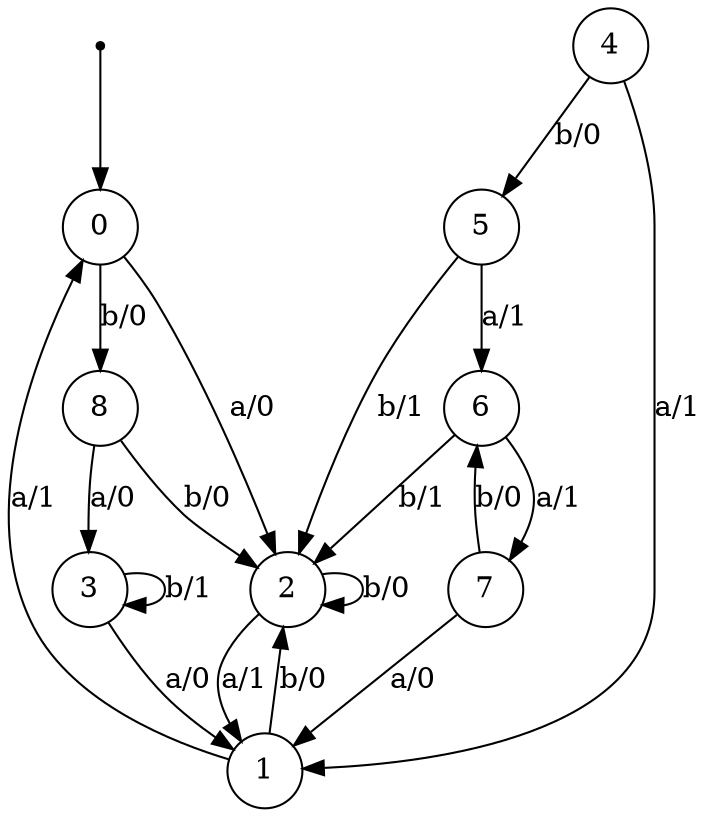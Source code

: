 digraph fsm{
	s_0 [label="0" shape="circle"]
	s_1 [label="1" shape="circle"]
	s_2 [label="2" shape="circle"]
	s_3 [label="3" shape="circle"]
	s_4 [label="4" shape="circle"]
	s_5 [label="5" shape="circle"]
	s_6 [label="6" shape="circle"]
	s_7 [label="7" shape="circle"]
	s_8 [label="8" shape="circle"]
	qi [shape = point]
	qi -> s_0
	
	s_2 -> s_2 [label="b/0"]
	
	s_5 -> s_6 [label="a/1"]
	
	s_0 -> s_8 [label="b/0"]
	
	s_6 -> s_2 [label="b/1"]
	
	s_8 -> s_3 [label="a/0"]
	
	s_1 -> s_2 [label="b/0"]
	
	s_0 -> s_2 [label="a/0"]
	
	s_4 -> s_5 [label="b/0"]
	
	s_5 -> s_2 [label="b/1"]
	
	s_2 -> s_1 [label="a/1"]
	
	s_3 -> s_1 [label="a/0"]
	
	s_6 -> s_7 [label="a/1"]
	
	s_4 -> s_1 [label="a/1"]
	
	s_7 -> s_1 [label="a/0"]
	
	s_1 -> s_0 [label="a/1"]
	
	s_8 -> s_2 [label="b/0"]
	
	s_7 -> s_6 [label="b/0"]
	
	s_3 -> s_3 [label="b/1"]
}